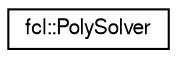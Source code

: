 digraph "Graphical Class Hierarchy"
{
  edge [fontname="FreeSans",fontsize="10",labelfontname="FreeSans",labelfontsize="10"];
  node [fontname="FreeSans",fontsize="10",shape=record];
  rankdir="LR";
  Node1 [label="fcl::PolySolver",height=0.2,width=0.4,color="black", fillcolor="white", style="filled",URL="$a00147.html",tooltip="A class solves polynomial degree (1,2,3) equations. "];
}
